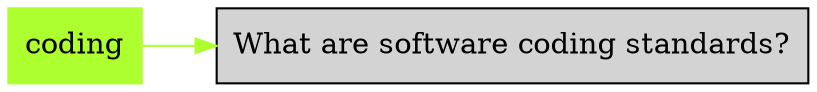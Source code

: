 digraph bettersoftware {
            rankdir = LR;
            ratio = fill;
            node [style=filled];
            node [shape = box];
"coding" [colorscheme="svg" color="greenyellow"];
"coding" ->  "WhatAreSwCodingStandards.md" [colorscheme="svg" color="greenyellow"];
"WhatAreSwCodingStandards.md" [label="What are software coding standards?" URL="http://bss.parallactic.com/resources/what-are-software-coding-standards?"];
}